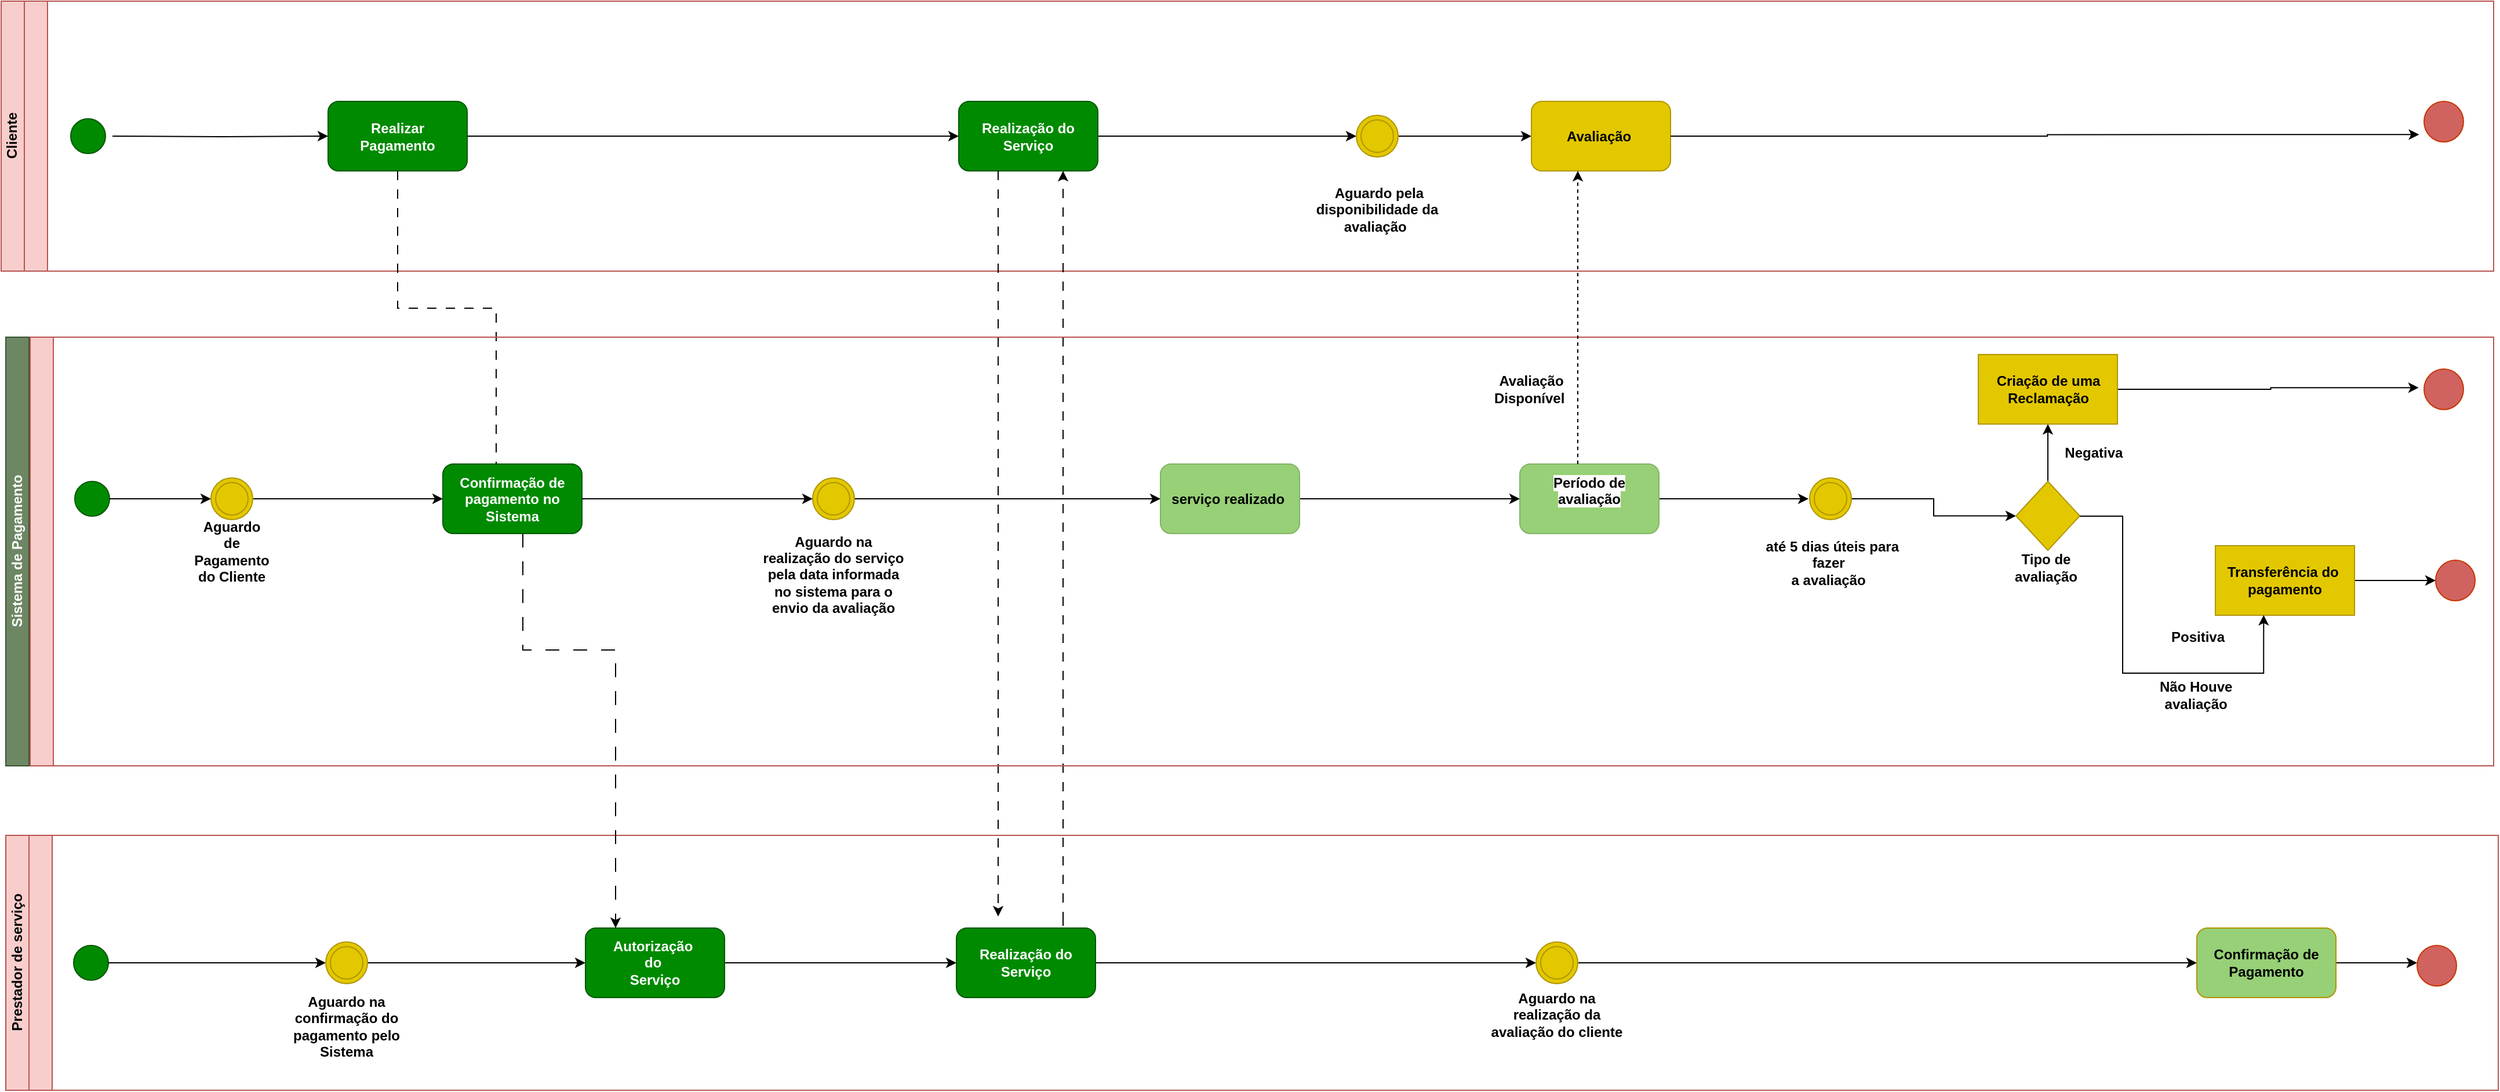 <mxfile version="24.0.4" type="github">
  <diagram name="Página-1" id="FejWaUxKJO4Tpg3Yl1KT">
    <mxGraphModel dx="2012" dy="1380" grid="1" gridSize="10" guides="1" tooltips="1" connect="1" arrows="1" fold="1" page="1" pageScale="1" pageWidth="827" pageHeight="1169" math="0" shadow="0">
      <root>
        <mxCell id="0" />
        <mxCell id="1" parent="0" />
        <mxCell id="zYfPLpG0swG1dU-uLJUw-16" value="Sistema de Pagamento" style="swimlane;html=1;childLayout=stackLayout;resizeParent=1;resizeParentMax=0;horizontal=0;startSize=20;horizontalStack=0;labelBackgroundColor=none;fillColor=#6d8764;strokeColor=#3A5431;fontColor=#ffffff;align=center;fontStyle=1;verticalAlign=middle;fontSize=12;" parent="1" vertex="1">
          <mxGeometry x="54" y="380" width="2146" height="370" as="geometry" />
        </mxCell>
        <mxCell id="zYfPLpG0swG1dU-uLJUw-37" value="Cliente" style="swimlane;html=1;childLayout=stackLayout;resizeParent=1;resizeParentMax=0;horizontal=0;startSize=20;horizontalStack=0;labelBackgroundColor=none;fillColor=#f8cecc;strokeColor=#b85450;align=center;fontStyle=1;verticalAlign=middle;fontSize=12;" parent="1" vertex="1">
          <mxGeometry x="50" y="90" width="2150" height="233" as="geometry" />
        </mxCell>
        <mxCell id="zYfPLpG0swG1dU-uLJUw-38" value="&amp;nbsp;&lt;div style=&quot;font-size: 12px;&quot;&gt;&lt;br style=&quot;font-size: 12px;&quot;&gt;&lt;/div&gt;" style="swimlane;html=1;startSize=20;horizontal=0;labelBackgroundColor=none;fillColor=#f8cecc;strokeColor=#b85450;align=center;fontStyle=1;verticalAlign=middle;fontSize=12;" parent="zYfPLpG0swG1dU-uLJUw-37" vertex="1">
          <mxGeometry x="20" width="2130" height="233" as="geometry" />
        </mxCell>
        <mxCell id="zYfPLpG0swG1dU-uLJUw-87" value="" style="edgeStyle=orthogonalEdgeStyle;rounded=0;orthogonalLoop=1;jettySize=auto;html=1;align=center;fontStyle=1;verticalAlign=middle;fontSize=12;" parent="zYfPLpG0swG1dU-uLJUw-38" target="zYfPLpG0swG1dU-uLJUw-86" edge="1">
          <mxGeometry relative="1" as="geometry">
            <mxPoint x="76" y="116.5" as="sourcePoint" />
          </mxGeometry>
        </mxCell>
        <mxCell id="zYfPLpG0swG1dU-uLJUw-39" value="" style="verticalLabelPosition=bottom;verticalAlign=middle;html=1;shape=mxgraph.flowchart.on-page_reference;fillColor=#008a00;strokeColor=#005700;labelBackgroundColor=none;fontColor=#ffffff;align=center;fontStyle=1;fontSize=12;" parent="zYfPLpG0swG1dU-uLJUw-38" vertex="1">
          <mxGeometry x="40" y="101.5" width="30" height="30" as="geometry" />
        </mxCell>
        <mxCell id="zYfPLpG0swG1dU-uLJUw-46" value="" style="ellipse;whiteSpace=wrap;html=1;fillColor=#d0635f;strokeColor=#C73500;fontColor=#000000;rounded=1;labelBackgroundColor=none;align=center;fontStyle=1;verticalAlign=middle;fontSize=12;" parent="zYfPLpG0swG1dU-uLJUw-38" vertex="1">
          <mxGeometry x="2070" y="86.5" width="34" height="35" as="geometry" />
        </mxCell>
        <mxCell id="zYfPLpG0swG1dU-uLJUw-102" value="" style="edgeStyle=orthogonalEdgeStyle;rounded=0;orthogonalLoop=1;jettySize=auto;html=1;align=center;fontStyle=1;verticalAlign=middle;fontSize=12;" parent="zYfPLpG0swG1dU-uLJUw-38" source="zYfPLpG0swG1dU-uLJUw-86" target="zYfPLpG0swG1dU-uLJUw-101" edge="1">
          <mxGeometry relative="1" as="geometry" />
        </mxCell>
        <mxCell id="K5AAOl8hfwGV49l_5y5c-6" style="edgeStyle=orthogonalEdgeStyle;rounded=0;orthogonalLoop=1;jettySize=auto;html=1;dashed=1;dashPattern=8 8;align=center;fontStyle=1;verticalAlign=middle;fontSize=12;" edge="1" parent="zYfPLpG0swG1dU-uLJUw-38" source="zYfPLpG0swG1dU-uLJUw-86">
          <mxGeometry relative="1" as="geometry">
            <mxPoint x="406" y="455.0" as="targetPoint" />
            <Array as="points">
              <mxPoint x="322" y="265" />
              <mxPoint x="407" y="265" />
              <mxPoint x="407" y="455" />
            </Array>
          </mxGeometry>
        </mxCell>
        <mxCell id="zYfPLpG0swG1dU-uLJUw-86" value="&lt;div style=&quot;font-size: 12px;&quot;&gt;Realizar&lt;/div&gt;Pagamento" style="rounded=1;whiteSpace=wrap;html=1;verticalAlign=middle;fillColor=#008a00;strokeColor=#005700;fontColor=#ffffff;labelBackgroundColor=none;align=center;fontStyle=1;fontSize=12;" parent="zYfPLpG0swG1dU-uLJUw-38" vertex="1">
          <mxGeometry x="262" y="86.5" width="120" height="60" as="geometry" />
        </mxCell>
        <mxCell id="K5AAOl8hfwGV49l_5y5c-30" value="" style="edgeStyle=orthogonalEdgeStyle;rounded=0;orthogonalLoop=1;jettySize=auto;html=1;entryX=0;entryY=0.5;entryDx=0;entryDy=0;align=center;fontStyle=1;verticalAlign=middle;fontSize=12;" edge="1" parent="zYfPLpG0swG1dU-uLJUw-38" source="zYfPLpG0swG1dU-uLJUw-101" target="K5AAOl8hfwGV49l_5y5c-31">
          <mxGeometry relative="1" as="geometry">
            <mxPoint x="1070.0" y="116.529" as="targetPoint" />
          </mxGeometry>
        </mxCell>
        <mxCell id="zYfPLpG0swG1dU-uLJUw-101" value="Realização do Serviço" style="rounded=1;whiteSpace=wrap;html=1;verticalAlign=middle;fillColor=#008a00;strokeColor=#005700;fontColor=#ffffff;labelBackgroundColor=none;align=center;fontStyle=1;fontSize=12;" parent="zYfPLpG0swG1dU-uLJUw-38" vertex="1">
          <mxGeometry x="806" y="86.5" width="120" height="60" as="geometry" />
        </mxCell>
        <mxCell id="K5AAOl8hfwGV49l_5y5c-36" value="" style="edgeStyle=orthogonalEdgeStyle;rounded=0;orthogonalLoop=1;jettySize=auto;html=1;align=center;fontStyle=1;verticalAlign=middle;fontSize=12;" edge="1" parent="zYfPLpG0swG1dU-uLJUw-38" source="K5AAOl8hfwGV49l_5y5c-31" target="K5AAOl8hfwGV49l_5y5c-35">
          <mxGeometry relative="1" as="geometry" />
        </mxCell>
        <mxCell id="K5AAOl8hfwGV49l_5y5c-31" value="" style="ellipse;shape=doubleEllipse;whiteSpace=wrap;html=1;aspect=fixed;fillColor=#e3c800;fontColor=#000000;strokeColor=#B09500;align=center;fontStyle=1;verticalAlign=middle;fontSize=12;" vertex="1" parent="zYfPLpG0swG1dU-uLJUw-38">
          <mxGeometry x="1149" y="98.5" width="36" height="36" as="geometry" />
        </mxCell>
        <mxCell id="K5AAOl8hfwGV49l_5y5c-32" value="&amp;nbsp;Aguardo pela disponibilidade da avaliação&amp;nbsp;" style="text;html=1;align=center;verticalAlign=middle;whiteSpace=wrap;rounded=0;fontStyle=1;fontSize=12;" vertex="1" parent="zYfPLpG0swG1dU-uLJUw-38">
          <mxGeometry x="1105" y="165" width="124" height="30" as="geometry" />
        </mxCell>
        <mxCell id="K5AAOl8hfwGV49l_5y5c-35" value="Avaliação&amp;nbsp;" style="rounded=1;whiteSpace=wrap;html=1;fillColor=#e3c800;strokeColor=#B09500;fontColor=#000000;align=center;fontStyle=1;verticalAlign=middle;fontSize=12;" vertex="1" parent="zYfPLpG0swG1dU-uLJUw-38">
          <mxGeometry x="1300" y="86.5" width="120" height="60" as="geometry" />
        </mxCell>
        <mxCell id="K5AAOl8hfwGV49l_5y5c-14" style="edgeStyle=orthogonalEdgeStyle;rounded=0;orthogonalLoop=1;jettySize=auto;html=1;dashed=1;dashPattern=8 8;align=center;fontStyle=1;verticalAlign=middle;fontSize=12;" edge="1" parent="zYfPLpG0swG1dU-uLJUw-38" target="zYfPLpG0swG1dU-uLJUw-101">
          <mxGeometry relative="1" as="geometry">
            <mxPoint x="896" y="790" as="sourcePoint" />
            <mxPoint x="904.76" y="146.55" as="targetPoint" />
            <Array as="points">
              <mxPoint x="896" y="800" />
              <mxPoint x="896" y="800" />
            </Array>
          </mxGeometry>
        </mxCell>
        <mxCell id="K5AAOl8hfwGV49l_5y5c-45" style="edgeStyle=orthogonalEdgeStyle;rounded=0;orthogonalLoop=1;jettySize=auto;html=1;entryX=-0.125;entryY=0.819;entryDx=0;entryDy=0;entryPerimeter=0;align=center;fontStyle=1;verticalAlign=middle;fontSize=12;" edge="1" parent="zYfPLpG0swG1dU-uLJUw-38" source="K5AAOl8hfwGV49l_5y5c-35" target="zYfPLpG0swG1dU-uLJUw-46">
          <mxGeometry relative="1" as="geometry" />
        </mxCell>
        <mxCell id="zYfPLpG0swG1dU-uLJUw-62" value="Prestador de serviço" style="swimlane;html=1;childLayout=stackLayout;resizeParent=1;resizeParentMax=0;horizontal=0;startSize=20;horizontalStack=0;labelBackgroundColor=none;fillColor=#f8cecc;strokeColor=#b85450;align=center;fontStyle=1;verticalAlign=middle;fontSize=12;" parent="1" vertex="1">
          <mxGeometry x="54" y="810" width="2150" height="220" as="geometry" />
        </mxCell>
        <mxCell id="zYfPLpG0swG1dU-uLJUw-63" value="&amp;nbsp;&lt;div style=&quot;font-size: 12px;&quot;&gt;&lt;br style=&quot;font-size: 12px;&quot;&gt;&lt;/div&gt;" style="swimlane;html=1;startSize=20;horizontal=0;labelBackgroundColor=none;fillColor=#f8cecc;strokeColor=#b85450;align=center;fontStyle=1;verticalAlign=middle;fontSize=12;" parent="zYfPLpG0swG1dU-uLJUw-62" vertex="1">
          <mxGeometry x="20" width="2130" height="220" as="geometry" />
        </mxCell>
        <mxCell id="zYfPLpG0swG1dU-uLJUw-83" value="" style="edgeStyle=orthogonalEdgeStyle;rounded=0;orthogonalLoop=1;jettySize=auto;html=1;align=center;fontStyle=1;verticalAlign=middle;fontSize=12;" parent="zYfPLpG0swG1dU-uLJUw-63" source="K5AAOl8hfwGV49l_5y5c-7" target="zYfPLpG0swG1dU-uLJUw-82" edge="1">
          <mxGeometry relative="1" as="geometry" />
        </mxCell>
        <mxCell id="zYfPLpG0swG1dU-uLJUw-64" value="" style="verticalLabelPosition=bottom;verticalAlign=middle;html=1;shape=mxgraph.flowchart.on-page_reference;fillColor=#008a00;strokeColor=#005700;labelBackgroundColor=none;fontColor=#ffffff;align=center;fontStyle=1;fontSize=12;" parent="zYfPLpG0swG1dU-uLJUw-63" vertex="1">
          <mxGeometry x="38.5" y="95" width="30" height="30" as="geometry" />
        </mxCell>
        <mxCell id="zYfPLpG0swG1dU-uLJUw-67" value="" style="ellipse;whiteSpace=wrap;html=1;fillColor=#d0635f;strokeColor=#C73500;fontColor=#000000;rounded=1;labelBackgroundColor=none;align=center;fontStyle=1;verticalAlign=middle;fontSize=12;" parent="zYfPLpG0swG1dU-uLJUw-63" vertex="1">
          <mxGeometry x="2060" y="95" width="34" height="35" as="geometry" />
        </mxCell>
        <mxCell id="zYfPLpG0swG1dU-uLJUw-100" value="" style="edgeStyle=orthogonalEdgeStyle;rounded=0;orthogonalLoop=1;jettySize=auto;html=1;align=center;fontStyle=1;verticalAlign=middle;fontSize=12;" parent="zYfPLpG0swG1dU-uLJUw-63" source="zYfPLpG0swG1dU-uLJUw-82" target="zYfPLpG0swG1dU-uLJUw-99" edge="1">
          <mxGeometry relative="1" as="geometry" />
        </mxCell>
        <mxCell id="zYfPLpG0swG1dU-uLJUw-82" value="Autorização&amp;nbsp;&lt;div style=&quot;font-size: 12px;&quot;&gt;do&amp;nbsp;&lt;/div&gt;&lt;div style=&quot;font-size: 12px;&quot;&gt;Serviço&lt;/div&gt;" style="rounded=1;whiteSpace=wrap;html=1;verticalAlign=middle;fillColor=#008a00;strokeColor=#005700;fontColor=#ffffff;labelBackgroundColor=none;align=center;fontStyle=1;fontSize=12;" parent="zYfPLpG0swG1dU-uLJUw-63" vertex="1">
          <mxGeometry x="480" y="80" width="120" height="60" as="geometry" />
        </mxCell>
        <mxCell id="K5AAOl8hfwGV49l_5y5c-19" value="" style="edgeStyle=orthogonalEdgeStyle;rounded=0;orthogonalLoop=1;jettySize=auto;html=1;entryX=0;entryY=0.5;entryDx=0;entryDy=0;align=center;fontStyle=1;verticalAlign=middle;fontSize=12;" edge="1" parent="zYfPLpG0swG1dU-uLJUw-63" source="zYfPLpG0swG1dU-uLJUw-99" target="K5AAOl8hfwGV49l_5y5c-21">
          <mxGeometry relative="1" as="geometry">
            <mxPoint x="1100" y="110" as="targetPoint" />
          </mxGeometry>
        </mxCell>
        <mxCell id="zYfPLpG0swG1dU-uLJUw-99" value="Realização do Serviço" style="whiteSpace=wrap;html=1;verticalAlign=middle;fillColor=#008a00;strokeColor=#005700;fontColor=#ffffff;rounded=1;labelBackgroundColor=none;align=center;fontStyle=1;fontSize=12;" parent="zYfPLpG0swG1dU-uLJUw-63" vertex="1">
          <mxGeometry x="800" y="80" width="120" height="60" as="geometry" />
        </mxCell>
        <mxCell id="K5AAOl8hfwGV49l_5y5c-10" value="" style="edgeStyle=orthogonalEdgeStyle;rounded=0;orthogonalLoop=1;jettySize=auto;html=1;align=center;fontStyle=1;verticalAlign=middle;fontSize=12;" edge="1" parent="zYfPLpG0swG1dU-uLJUw-63" source="zYfPLpG0swG1dU-uLJUw-64" target="K5AAOl8hfwGV49l_5y5c-7">
          <mxGeometry relative="1" as="geometry">
            <mxPoint x="149" y="860" as="sourcePoint" />
            <mxPoint x="560" y="860" as="targetPoint" />
          </mxGeometry>
        </mxCell>
        <mxCell id="K5AAOl8hfwGV49l_5y5c-7" value="" style="ellipse;shape=doubleEllipse;whiteSpace=wrap;html=1;aspect=fixed;fillColor=#e3c800;fontColor=#000000;strokeColor=#B09500;align=center;fontStyle=1;verticalAlign=middle;fontSize=12;" vertex="1" parent="zYfPLpG0swG1dU-uLJUw-63">
          <mxGeometry x="256" y="92" width="36" height="36" as="geometry" />
        </mxCell>
        <mxCell id="K5AAOl8hfwGV49l_5y5c-12" value="Aguardo na confirmação do pagamento pelo Sistema" style="text;html=1;align=center;verticalAlign=middle;whiteSpace=wrap;rounded=0;fontStyle=1;fontSize=12;" vertex="1" parent="zYfPLpG0swG1dU-uLJUw-63">
          <mxGeometry x="216" y="150" width="116" height="30" as="geometry" />
        </mxCell>
        <mxCell id="K5AAOl8hfwGV49l_5y5c-25" value="" style="edgeStyle=orthogonalEdgeStyle;rounded=0;orthogonalLoop=1;jettySize=auto;html=1;align=center;fontStyle=1;verticalAlign=middle;fontSize=12;" edge="1" parent="zYfPLpG0swG1dU-uLJUw-63" source="K5AAOl8hfwGV49l_5y5c-21" target="K5AAOl8hfwGV49l_5y5c-24">
          <mxGeometry relative="1" as="geometry" />
        </mxCell>
        <mxCell id="K5AAOl8hfwGV49l_5y5c-21" value="" style="ellipse;shape=doubleEllipse;whiteSpace=wrap;html=1;aspect=fixed;fillColor=#e3c800;fontColor=#000000;strokeColor=#B09500;align=center;fontStyle=1;verticalAlign=middle;fontSize=12;" vertex="1" parent="zYfPLpG0swG1dU-uLJUw-63">
          <mxGeometry x="1300" y="92" width="36" height="36" as="geometry" />
        </mxCell>
        <mxCell id="K5AAOl8hfwGV49l_5y5c-22" value="Aguardo na realização da avaliação do cliente" style="text;html=1;align=center;verticalAlign=middle;whiteSpace=wrap;rounded=0;fontStyle=1;fontSize=12;" vertex="1" parent="zYfPLpG0swG1dU-uLJUw-63">
          <mxGeometry x="1256" y="140" width="124" height="30" as="geometry" />
        </mxCell>
        <mxCell id="K5AAOl8hfwGV49l_5y5c-26" style="edgeStyle=orthogonalEdgeStyle;rounded=0;orthogonalLoop=1;jettySize=auto;html=1;align=center;fontStyle=1;verticalAlign=middle;fontSize=12;" edge="1" parent="zYfPLpG0swG1dU-uLJUw-63" source="K5AAOl8hfwGV49l_5y5c-24">
          <mxGeometry relative="1" as="geometry">
            <mxPoint x="2060" y="110" as="targetPoint" />
          </mxGeometry>
        </mxCell>
        <mxCell id="K5AAOl8hfwGV49l_5y5c-24" value="Confirmação de Pagamento" style="rounded=1;whiteSpace=wrap;html=1;fillColor=#97D077;strokeColor=#B09500;fontColor=#000000;align=center;fontStyle=1;verticalAlign=middle;fontSize=12;" vertex="1" parent="zYfPLpG0swG1dU-uLJUw-63">
          <mxGeometry x="1870" y="80" width="120" height="60" as="geometry" />
        </mxCell>
        <mxCell id="K5AAOl8hfwGV49l_5y5c-2" style="edgeStyle=orthogonalEdgeStyle;rounded=0;orthogonalLoop=1;jettySize=auto;html=1;dashed=1;dashPattern=12 12;align=center;fontStyle=1;verticalAlign=middle;fontSize=12;" edge="1" parent="1" source="zYfPLpG0swG1dU-uLJUw-84" target="zYfPLpG0swG1dU-uLJUw-82">
          <mxGeometry relative="1" as="geometry">
            <Array as="points">
              <mxPoint x="500" y="650" />
              <mxPoint x="580" y="650" />
            </Array>
          </mxGeometry>
        </mxCell>
        <mxCell id="K5AAOl8hfwGV49l_5y5c-13" style="edgeStyle=orthogonalEdgeStyle;rounded=0;orthogonalLoop=1;jettySize=auto;html=1;dashed=1;dashPattern=8 8;align=center;fontStyle=1;verticalAlign=middle;fontSize=12;" edge="1" parent="1" source="zYfPLpG0swG1dU-uLJUw-101">
          <mxGeometry relative="1" as="geometry">
            <mxPoint x="910" y="880" as="targetPoint" />
            <Array as="points">
              <mxPoint x="910" y="829" />
            </Array>
          </mxGeometry>
        </mxCell>
        <mxCell id="zYfPLpG0swG1dU-uLJUw-17" value="&amp;nbsp;&lt;div style=&quot;font-size: 12px;&quot;&gt;&lt;br style=&quot;font-size: 12px;&quot;&gt;&lt;/div&gt;" style="swimlane;html=1;startSize=20;horizontal=0;labelBackgroundColor=none;fillColor=#f8cecc;strokeColor=#b85450;align=center;fontStyle=1;verticalAlign=middle;fontSize=12;" parent="1" vertex="1">
          <mxGeometry x="75" y="380" width="2125" height="370" as="geometry" />
        </mxCell>
        <mxCell id="zYfPLpG0swG1dU-uLJUw-85" value="" style="edgeStyle=orthogonalEdgeStyle;rounded=0;orthogonalLoop=1;jettySize=auto;html=1;align=center;fontStyle=1;verticalAlign=middle;fontSize=12;" parent="zYfPLpG0swG1dU-uLJUw-17" source="K5AAOl8hfwGV49l_5y5c-8" target="zYfPLpG0swG1dU-uLJUw-84" edge="1">
          <mxGeometry relative="1" as="geometry" />
        </mxCell>
        <mxCell id="zYfPLpG0swG1dU-uLJUw-18" value="" style="verticalLabelPosition=bottom;verticalAlign=middle;html=1;shape=mxgraph.flowchart.on-page_reference;fillColor=#008a00;strokeColor=#005700;labelBackgroundColor=none;fontColor=#ffffff;align=center;fontStyle=1;fontSize=12;" parent="zYfPLpG0swG1dU-uLJUw-17" vertex="1">
          <mxGeometry x="38.5" y="124.5" width="30" height="30" as="geometry" />
        </mxCell>
        <mxCell id="zYfPLpG0swG1dU-uLJUw-36" value="" style="ellipse;whiteSpace=wrap;html=1;fillColor=#d0635f;strokeColor=#C73500;fontColor=#000000;rounded=1;labelBackgroundColor=none;align=center;fontStyle=1;verticalAlign=middle;fontSize=12;" parent="zYfPLpG0swG1dU-uLJUw-17" vertex="1">
          <mxGeometry x="2075" y="192.5" width="34" height="35" as="geometry" />
        </mxCell>
        <mxCell id="zYfPLpG0swG1dU-uLJUw-84" value="Confirmação de pagamento no&lt;div style=&quot;font-size: 12px;&quot;&gt;Sistema&lt;/div&gt;" style="rounded=1;whiteSpace=wrap;html=1;verticalAlign=middle;fillColor=#008a00;strokeColor=#005700;fontColor=#ffffff;labelBackgroundColor=none;align=center;fontStyle=1;fontSize=12;" parent="zYfPLpG0swG1dU-uLJUw-17" vertex="1">
          <mxGeometry x="356" y="109.5" width="120" height="60" as="geometry" />
        </mxCell>
        <mxCell id="zYfPLpG0swG1dU-uLJUw-96" value="" style="edgeStyle=orthogonalEdgeStyle;rounded=0;orthogonalLoop=1;jettySize=auto;html=1;align=center;fontStyle=1;verticalAlign=middle;fontSize=12;" parent="zYfPLpG0swG1dU-uLJUw-17" source="zYfPLpG0swG1dU-uLJUw-94" target="zYfPLpG0swG1dU-uLJUw-95" edge="1">
          <mxGeometry relative="1" as="geometry" />
        </mxCell>
        <mxCell id="zYfPLpG0swG1dU-uLJUw-94" value="" style="ellipse;shape=doubleEllipse;whiteSpace=wrap;html=1;aspect=fixed;fillColor=#e3c800;fontColor=#000000;strokeColor=#B09500;align=center;fontStyle=1;verticalAlign=middle;fontSize=12;" parent="zYfPLpG0swG1dU-uLJUw-17" vertex="1">
          <mxGeometry x="675" y="121.5" width="36" height="36" as="geometry" />
        </mxCell>
        <mxCell id="zYfPLpG0swG1dU-uLJUw-93" value="" style="edgeStyle=orthogonalEdgeStyle;rounded=0;orthogonalLoop=1;jettySize=auto;html=1;align=center;fontStyle=1;verticalAlign=middle;fontSize=12;" parent="zYfPLpG0swG1dU-uLJUw-17" source="zYfPLpG0swG1dU-uLJUw-84" target="zYfPLpG0swG1dU-uLJUw-94" edge="1">
          <mxGeometry relative="1" as="geometry">
            <mxPoint x="556" y="139.5" as="targetPoint" />
          </mxGeometry>
        </mxCell>
        <mxCell id="K5AAOl8hfwGV49l_5y5c-34" value="" style="edgeStyle=orthogonalEdgeStyle;rounded=0;orthogonalLoop=1;jettySize=auto;html=1;align=center;fontStyle=1;verticalAlign=middle;fontSize=12;" edge="1" parent="zYfPLpG0swG1dU-uLJUw-17" source="zYfPLpG0swG1dU-uLJUw-95" target="K5AAOl8hfwGV49l_5y5c-33">
          <mxGeometry relative="1" as="geometry" />
        </mxCell>
        <mxCell id="zYfPLpG0swG1dU-uLJUw-95" value="serviço realizado&amp;nbsp;" style="rounded=1;whiteSpace=wrap;html=1;fillColor=#97D077;strokeColor=#82b366;align=center;fontStyle=1;verticalAlign=middle;fontSize=12;" parent="zYfPLpG0swG1dU-uLJUw-17" vertex="1">
          <mxGeometry x="975" y="109.5" width="120" height="60" as="geometry" />
        </mxCell>
        <mxCell id="K5AAOl8hfwGV49l_5y5c-9" value="" style="edgeStyle=orthogonalEdgeStyle;rounded=0;orthogonalLoop=1;jettySize=auto;html=1;align=center;fontStyle=1;verticalAlign=middle;fontSize=12;" edge="1" parent="zYfPLpG0swG1dU-uLJUw-17" source="zYfPLpG0swG1dU-uLJUw-18" target="K5AAOl8hfwGV49l_5y5c-8">
          <mxGeometry relative="1" as="geometry">
            <mxPoint x="143" y="574" as="sourcePoint" />
            <mxPoint x="430" y="574" as="targetPoint" />
          </mxGeometry>
        </mxCell>
        <mxCell id="K5AAOl8hfwGV49l_5y5c-8" value="" style="ellipse;shape=doubleEllipse;whiteSpace=wrap;html=1;aspect=fixed;fillColor=#e3c800;fontColor=#000000;strokeColor=#B09500;align=center;fontStyle=1;verticalAlign=middle;fontSize=12;" vertex="1" parent="zYfPLpG0swG1dU-uLJUw-17">
          <mxGeometry x="156" y="121.5" width="36" height="36" as="geometry" />
        </mxCell>
        <mxCell id="K5AAOl8hfwGV49l_5y5c-11" value="Aguardo de Pagamento do Cliente" style="text;html=1;align=center;verticalAlign=middle;whiteSpace=wrap;rounded=0;fontStyle=1;fontSize=12;" vertex="1" parent="zYfPLpG0swG1dU-uLJUw-17">
          <mxGeometry x="144" y="169.5" width="60" height="30" as="geometry" />
        </mxCell>
        <mxCell id="K5AAOl8hfwGV49l_5y5c-15" value="Aguardo na realização do serviço pela data informada no sistema para o envio da avaliação" style="text;html=1;align=center;verticalAlign=middle;whiteSpace=wrap;rounded=0;fontStyle=1;fontSize=12;" vertex="1" parent="zYfPLpG0swG1dU-uLJUw-17">
          <mxGeometry x="631" y="190" width="124" height="30" as="geometry" />
        </mxCell>
        <mxCell id="K5AAOl8hfwGV49l_5y5c-42" value="" style="edgeStyle=orthogonalEdgeStyle;rounded=0;orthogonalLoop=1;jettySize=auto;html=1;align=center;fontStyle=1;verticalAlign=middle;fontSize=12;" edge="1" parent="zYfPLpG0swG1dU-uLJUw-17" source="K5AAOl8hfwGV49l_5y5c-33">
          <mxGeometry relative="1" as="geometry">
            <mxPoint x="1534.027" y="139.529" as="targetPoint" />
          </mxGeometry>
        </mxCell>
        <mxCell id="K5AAOl8hfwGV49l_5y5c-33" value="&#xa;&lt;span style=&quot;color: rgb(0, 0, 0); font-family: Helvetica; font-size: 12px; font-style: normal; font-variant-ligatures: normal; font-variant-caps: normal; letter-spacing: normal; orphans: 2; text-indent: 0px; text-transform: none; widows: 2; word-spacing: 0px; -webkit-text-stroke-width: 0px; white-space: normal; background-color: rgb(251, 251, 251); text-decoration-thickness: initial; text-decoration-style: initial; text-decoration-color: initial; float: none; display: inline !important;&quot;&gt;Período de avaliação&lt;/span&gt;&#xa;&#xa;" style="whiteSpace=wrap;html=1;fillColor=#97D077;strokeColor=#82b366;rounded=1;align=center;fontStyle=1;verticalAlign=middle;fontSize=12;" vertex="1" parent="zYfPLpG0swG1dU-uLJUw-17">
          <mxGeometry x="1285" y="109.5" width="120" height="60" as="geometry" />
        </mxCell>
        <mxCell id="K5AAOl8hfwGV49l_5y5c-38" value="Avaliação Disponível&amp;nbsp;" style="text;html=1;align=center;verticalAlign=middle;whiteSpace=wrap;rounded=0;fontStyle=1;fontSize=12;" vertex="1" parent="zYfPLpG0swG1dU-uLJUw-17">
          <mxGeometry x="1265" y="30" width="60" height="30" as="geometry" />
        </mxCell>
        <mxCell id="K5AAOl8hfwGV49l_5y5c-52" value="" style="edgeStyle=orthogonalEdgeStyle;rounded=0;orthogonalLoop=1;jettySize=auto;html=1;align=center;fontStyle=1;verticalAlign=middle;fontSize=12;" edge="1" parent="zYfPLpG0swG1dU-uLJUw-17" source="K5AAOl8hfwGV49l_5y5c-43" target="K5AAOl8hfwGV49l_5y5c-51">
          <mxGeometry relative="1" as="geometry" />
        </mxCell>
        <mxCell id="K5AAOl8hfwGV49l_5y5c-43" value="" style="ellipse;shape=doubleEllipse;whiteSpace=wrap;html=1;aspect=fixed;fillColor=#e3c800;fontColor=#000000;strokeColor=#B09500;align=center;fontStyle=1;verticalAlign=middle;fontSize=12;" vertex="1" parent="zYfPLpG0swG1dU-uLJUw-17">
          <mxGeometry x="1535" y="121.5" width="36" height="36" as="geometry" />
        </mxCell>
        <mxCell id="K5AAOl8hfwGV49l_5y5c-44" value="&amp;nbsp;até 5 dias úteis para fazer&amp;nbsp;&lt;div style=&quot;font-size: 12px;&quot;&gt;a avaliação&amp;nbsp;&lt;/div&gt;" style="text;html=1;align=center;verticalAlign=middle;whiteSpace=wrap;rounded=0;fontStyle=1;fontSize=12;" vertex="1" parent="zYfPLpG0swG1dU-uLJUw-17">
          <mxGeometry x="1491" y="180" width="124" height="30" as="geometry" />
        </mxCell>
        <mxCell id="K5AAOl8hfwGV49l_5y5c-55" value="" style="edgeStyle=orthogonalEdgeStyle;rounded=0;orthogonalLoop=1;jettySize=auto;html=1;entryX=0.5;entryY=1;entryDx=0;entryDy=0;align=center;fontStyle=1;verticalAlign=middle;fontSize=12;" edge="1" parent="zYfPLpG0swG1dU-uLJUw-17" source="K5AAOl8hfwGV49l_5y5c-51" target="K5AAOl8hfwGV49l_5y5c-54">
          <mxGeometry relative="1" as="geometry" />
        </mxCell>
        <mxCell id="K5AAOl8hfwGV49l_5y5c-51" value="" style="rhombus;whiteSpace=wrap;html=1;fillColor=#e3c800;strokeColor=#B09500;fontColor=#000000;align=center;fontStyle=1;verticalAlign=middle;fontSize=12;" vertex="1" parent="zYfPLpG0swG1dU-uLJUw-17">
          <mxGeometry x="1713" y="124.5" width="55" height="59.5" as="geometry" />
        </mxCell>
        <mxCell id="K5AAOl8hfwGV49l_5y5c-53" value="&amp;nbsp;Tipo de&amp;nbsp;&lt;div style=&quot;font-size: 12px;&quot;&gt;avaliação&lt;/div&gt;" style="text;html=1;align=center;verticalAlign=middle;whiteSpace=wrap;rounded=0;fontStyle=1;fontSize=12;" vertex="1" parent="zYfPLpG0swG1dU-uLJUw-17">
          <mxGeometry x="1676.5" y="184" width="124" height="30" as="geometry" />
        </mxCell>
        <mxCell id="K5AAOl8hfwGV49l_5y5c-96" style="edgeStyle=orthogonalEdgeStyle;rounded=0;orthogonalLoop=1;jettySize=auto;html=1;entryX=-0.135;entryY=0.46;entryDx=0;entryDy=0;entryPerimeter=0;align=center;fontStyle=1;verticalAlign=middle;fontSize=12;" edge="1" parent="zYfPLpG0swG1dU-uLJUw-17" source="K5AAOl8hfwGV49l_5y5c-54" target="K5AAOl8hfwGV49l_5y5c-97">
          <mxGeometry relative="1" as="geometry">
            <mxPoint x="2025" y="45" as="targetPoint" />
          </mxGeometry>
        </mxCell>
        <mxCell id="K5AAOl8hfwGV49l_5y5c-54" value="&lt;div style=&quot;font-size: 12px;&quot;&gt;Criação de uma&lt;/div&gt;Reclamação" style="whiteSpace=wrap;html=1;fillColor=#e3c800;strokeColor=#B09500;fontColor=#000000;align=center;fontStyle=1;verticalAlign=middle;fontSize=12;" vertex="1" parent="zYfPLpG0swG1dU-uLJUw-17">
          <mxGeometry x="1680.5" y="15" width="120" height="60" as="geometry" />
        </mxCell>
        <mxCell id="K5AAOl8hfwGV49l_5y5c-56" value="&amp;nbsp;Negativa" style="text;html=1;align=center;verticalAlign=middle;whiteSpace=wrap;rounded=0;fontStyle=1;fontSize=12;" vertex="1" parent="zYfPLpG0swG1dU-uLJUw-17">
          <mxGeometry x="1725" y="89.5" width="107" height="20" as="geometry" />
        </mxCell>
        <mxCell id="K5AAOl8hfwGV49l_5y5c-95" style="edgeStyle=orthogonalEdgeStyle;rounded=0;orthogonalLoop=1;jettySize=auto;html=1;entryX=0;entryY=0.5;entryDx=0;entryDy=0;align=center;fontStyle=1;verticalAlign=middle;fontSize=12;" edge="1" parent="zYfPLpG0swG1dU-uLJUw-17" source="K5AAOl8hfwGV49l_5y5c-59" target="zYfPLpG0swG1dU-uLJUw-36">
          <mxGeometry relative="1" as="geometry" />
        </mxCell>
        <mxCell id="K5AAOl8hfwGV49l_5y5c-59" value="Transferência do&amp;nbsp;&lt;div style=&quot;font-size: 12px;&quot;&gt;pagamento&lt;/div&gt;" style="whiteSpace=wrap;html=1;fillColor=#e3c800;strokeColor=#B09500;fontColor=#000000;align=center;fontStyle=1;verticalAlign=middle;fontSize=12;" vertex="1" parent="zYfPLpG0swG1dU-uLJUw-17">
          <mxGeometry x="1885" y="180" width="120" height="60" as="geometry" />
        </mxCell>
        <mxCell id="K5AAOl8hfwGV49l_5y5c-62" style="edgeStyle=orthogonalEdgeStyle;rounded=0;orthogonalLoop=1;jettySize=auto;html=1;entryX=0.347;entryY=0.997;entryDx=0;entryDy=0;entryPerimeter=0;align=center;fontStyle=1;verticalAlign=middle;fontSize=12;" edge="1" parent="zYfPLpG0swG1dU-uLJUw-17" target="K5AAOl8hfwGV49l_5y5c-59">
          <mxGeometry relative="1" as="geometry">
            <mxPoint x="1835" y="240" as="targetPoint" />
            <mxPoint x="1768" y="154.5" as="sourcePoint" />
            <Array as="points">
              <mxPoint x="1805" y="155" />
              <mxPoint x="1805" y="290" />
              <mxPoint x="1927" y="290" />
            </Array>
          </mxGeometry>
        </mxCell>
        <mxCell id="K5AAOl8hfwGV49l_5y5c-91" value="Positiva" style="text;html=1;align=center;verticalAlign=middle;whiteSpace=wrap;rounded=0;fontStyle=1;fontSize=12;" vertex="1" parent="zYfPLpG0swG1dU-uLJUw-17">
          <mxGeometry x="1835" y="250" width="70" height="18.5" as="geometry" />
        </mxCell>
        <mxCell id="K5AAOl8hfwGV49l_5y5c-92" value="Não Houve&amp;nbsp;&lt;div style=&quot;font-size: 12px;&quot;&gt;avaliação&amp;nbsp;&lt;/div&gt;" style="text;html=1;align=center;verticalAlign=middle;whiteSpace=wrap;rounded=0;fontStyle=1;fontSize=12;" vertex="1" parent="zYfPLpG0swG1dU-uLJUw-17">
          <mxGeometry x="1835" y="300" width="70" height="18.5" as="geometry" />
        </mxCell>
        <mxCell id="K5AAOl8hfwGV49l_5y5c-97" value="" style="ellipse;whiteSpace=wrap;html=1;fillColor=#d0635f;strokeColor=#C73500;fontColor=#000000;rounded=1;labelBackgroundColor=none;align=center;fontStyle=1;verticalAlign=middle;fontSize=12;" vertex="1" parent="zYfPLpG0swG1dU-uLJUw-17">
          <mxGeometry x="2065" y="27.5" width="34" height="35" as="geometry" />
        </mxCell>
        <mxCell id="K5AAOl8hfwGV49l_5y5c-37" style="edgeStyle=orthogonalEdgeStyle;rounded=0;orthogonalLoop=1;jettySize=auto;html=1;dashed=1;align=center;fontStyle=1;verticalAlign=middle;fontSize=12;" edge="1" parent="1" source="K5AAOl8hfwGV49l_5y5c-33" target="K5AAOl8hfwGV49l_5y5c-35">
          <mxGeometry relative="1" as="geometry">
            <Array as="points">
              <mxPoint x="1410" y="440" />
              <mxPoint x="1410" y="440" />
            </Array>
          </mxGeometry>
        </mxCell>
      </root>
    </mxGraphModel>
  </diagram>
</mxfile>
